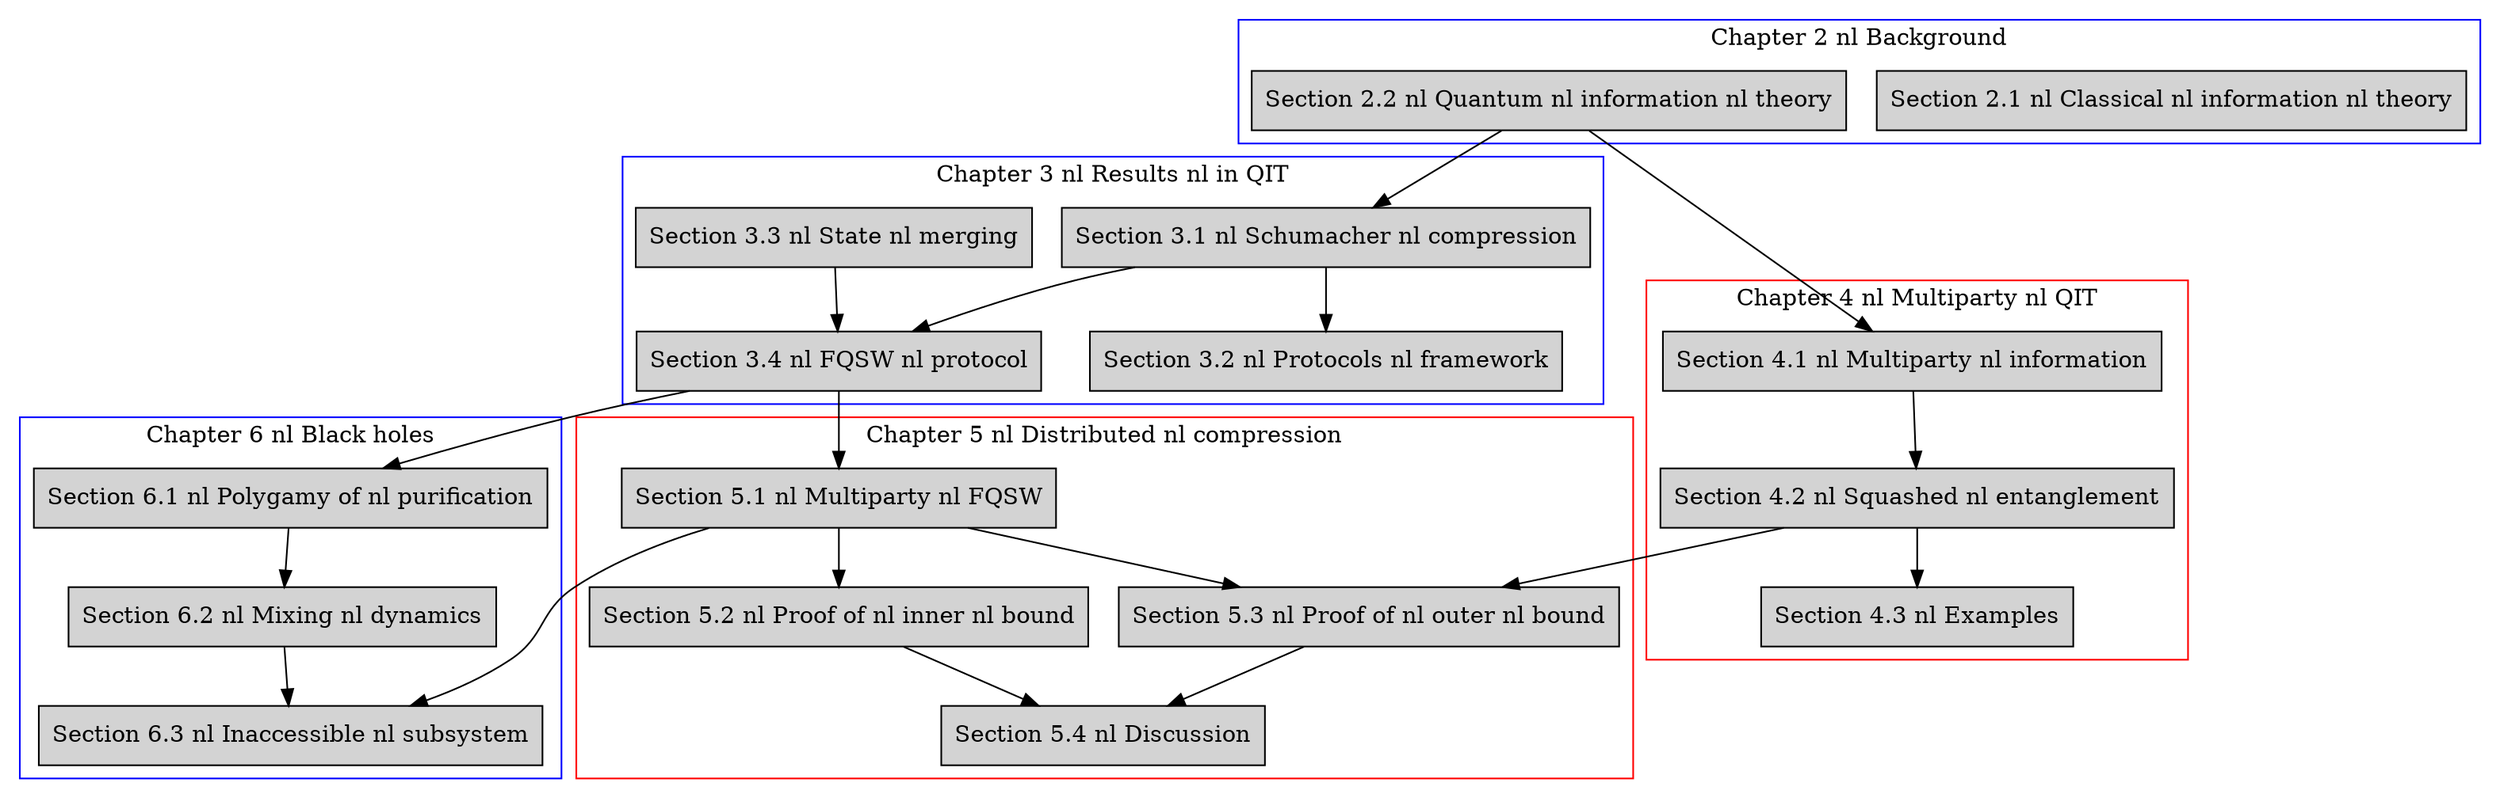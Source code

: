 digraph struct { subgraph cluster_2 { node [shape=box,style=filled]; cit [label = "Section 2.1 nl Classical nl information nl theory"]; qit [label = "Section 2.2 nl Quantum nl information nl theory"]; label = "Chapter 2 nl Background"; color=blue } subgraph cluster_3 { node [shape=box,style=filled]; sch [label = "Section 3.1 nl Schumacher nl compression"]; prot [label = "Section 3.2 nl Protocols nl framework"]; sm [label = "Section 3.3 nl State nl merging"]; fqsw [label = "Section 3.4 nl FQSW nl protocol"]; sch -> fqsw; sch -> prot; sm -> fqsw; label = "Chapter 3 nl Results nl in QIT"; color=blue } subgraph cluster_4 { node [shape=box,style=filled]; mi [label = "Section 4.1 nl Multiparty nl information"]; esq [label = "Section 4.2 nl Squashed nl entanglement"]; ex [label = "Section 4.3 nl Examples"]; mi -> esq -> ex; label = "Chapter 4 nl Multiparty nl QIT"; color=red } subgraph cluster_5 { node [shape=box,style=filled]; sr [label = "Section 5.1 nl Multiparty nl FQSW"]; thm1 [label = "Section 5.2 nl Proof of nl inner nl bound"]; thm2 [label = "Section 5.3 nl Proof of nl outer nl bound"]; dis [label = "Section 5.4 nl Discussion"]; sr -> thm1; sr -> thm2; thm1 -> dis; thm2 -> dis; label = "Chapter 5 nl Distributed nl compression"; color=red } subgraph cluster_6 { node [shape=box,style=filled]; pp [label = "Section 6.1 nl Polygamy of nl purification"]; md [label = "Section 6.2 nl Mixing nl dynamics"]; md2 [label = "Section 6.3 nl Inaccessible nl subsystem"]; pp -> md -> md2; label = "Chapter 6 nl Black holes"; color=blue } qit -> sch; qit -> mi; esq -> thm2; fqsw -> pp; fqsw -> sr; sr -> md2; }
